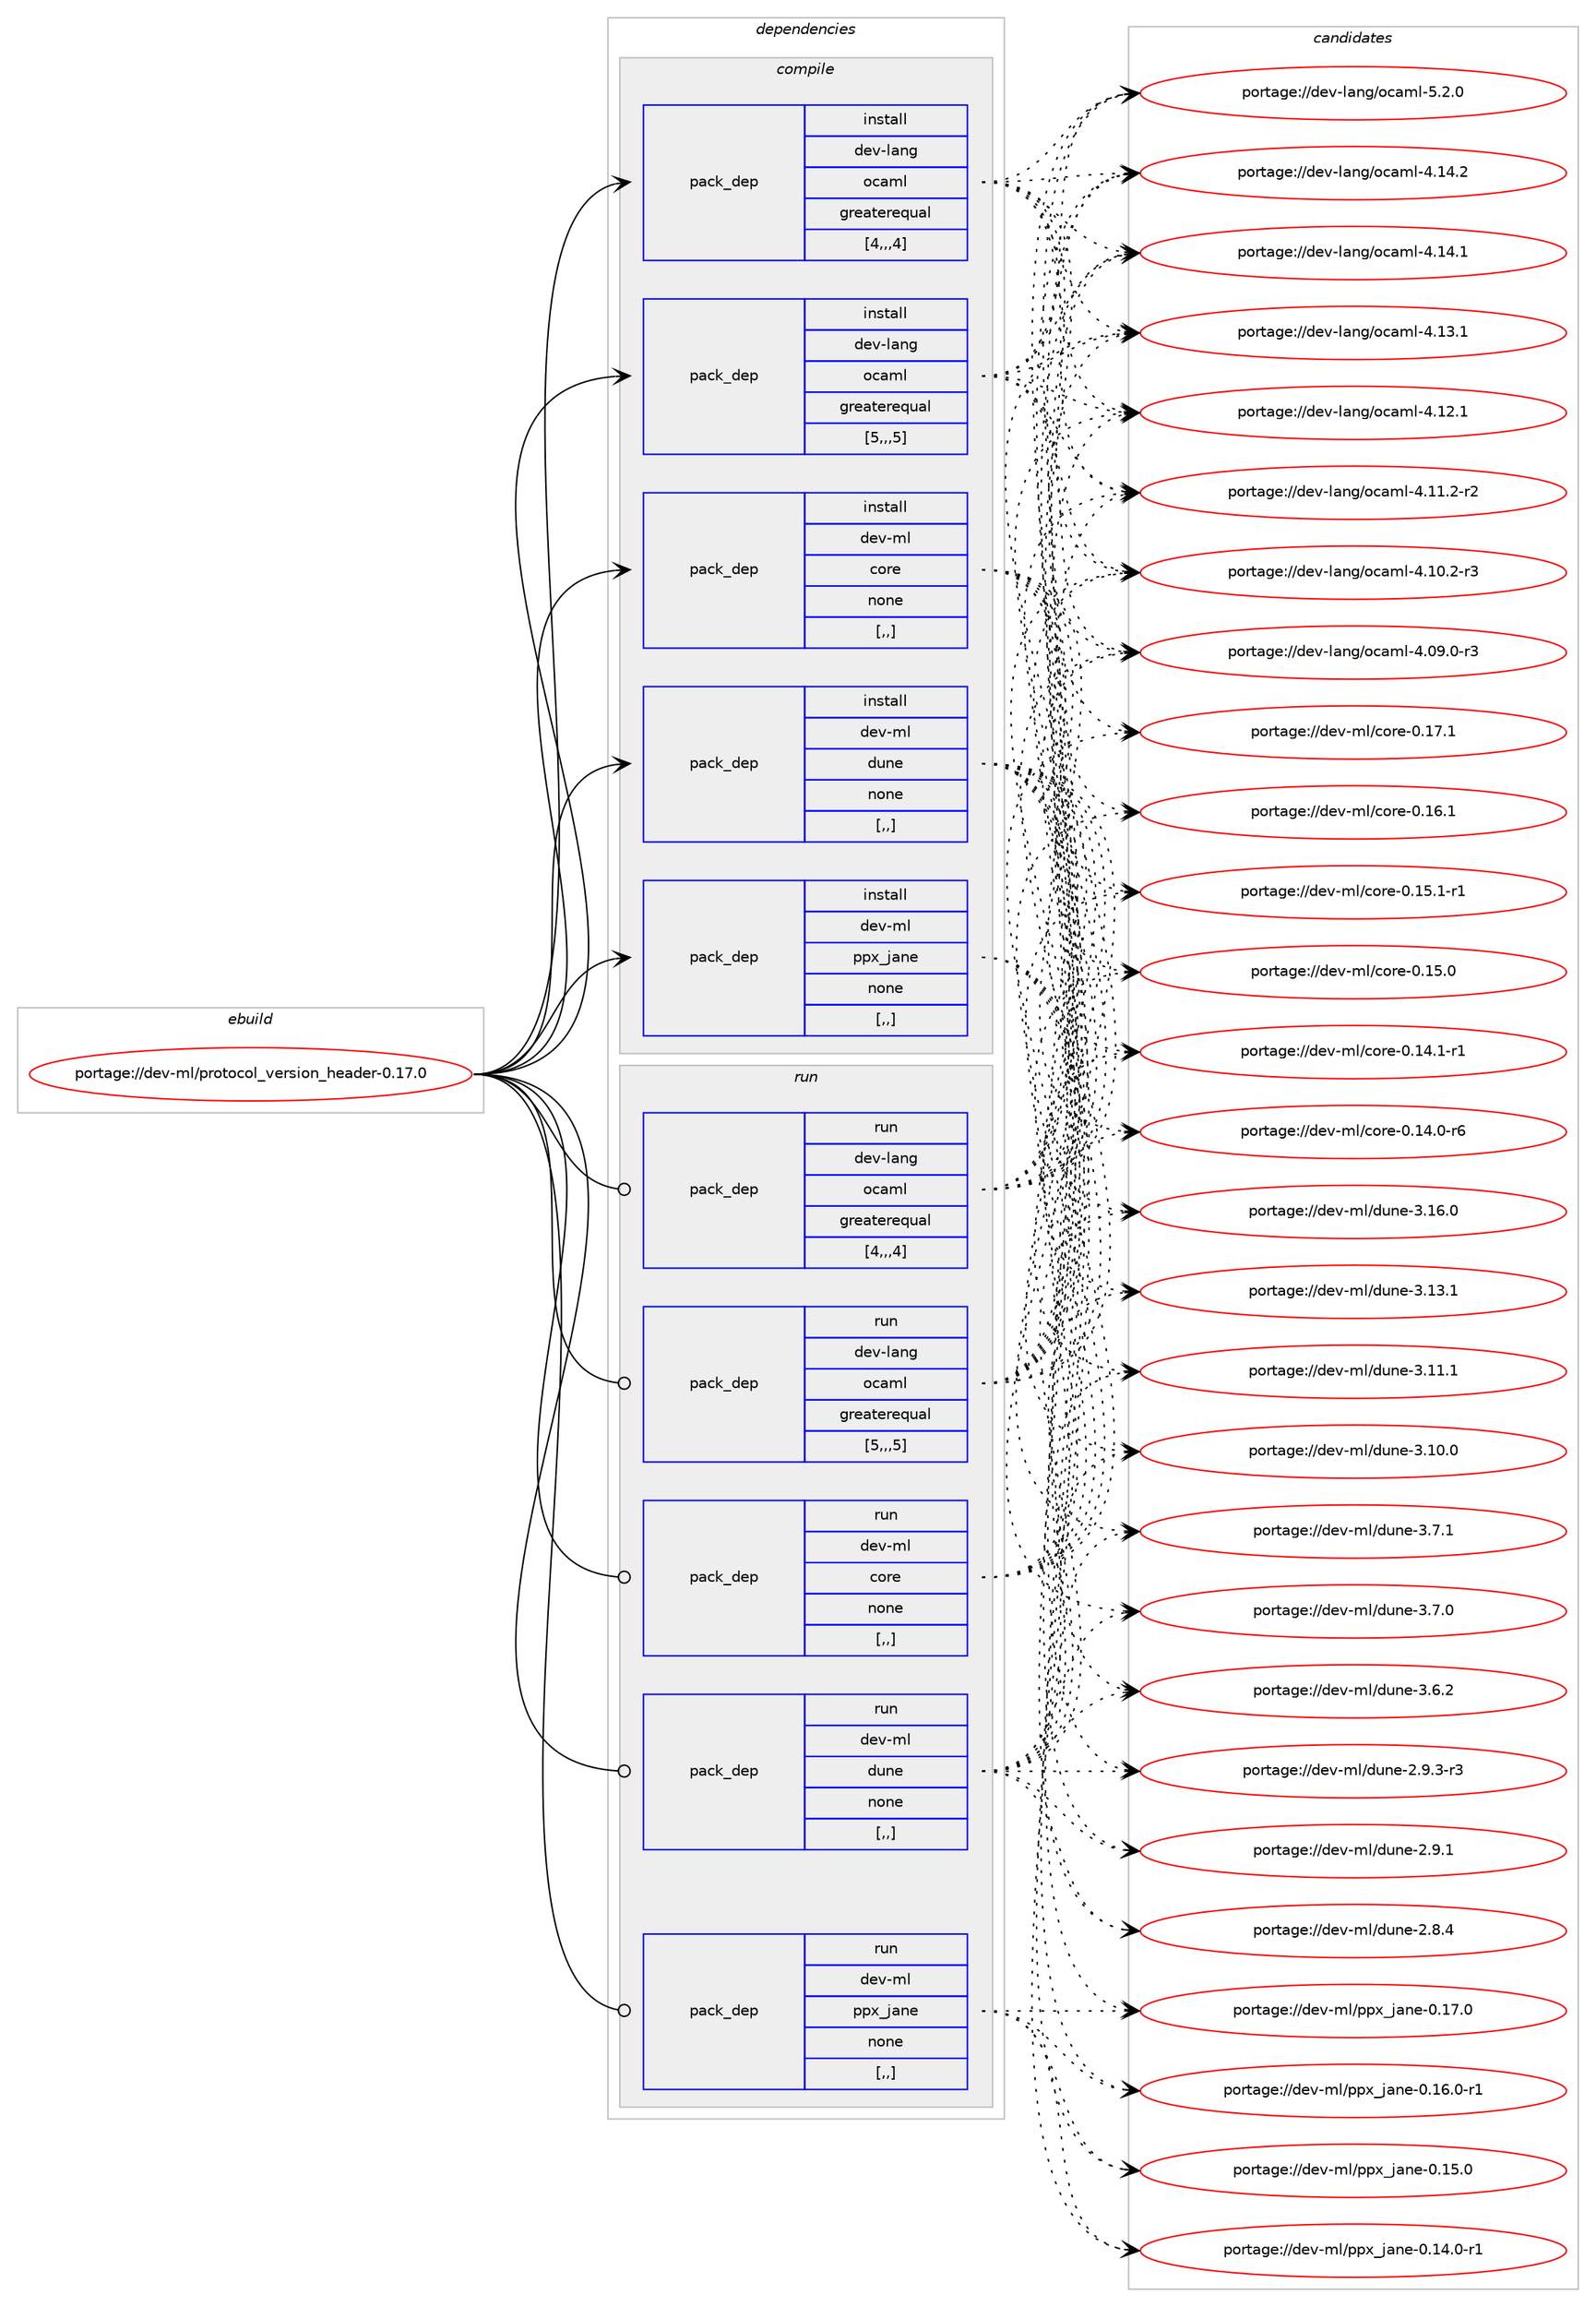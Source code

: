 digraph prolog {

# *************
# Graph options
# *************

newrank=true;
concentrate=true;
compound=true;
graph [rankdir=LR,fontname=Helvetica,fontsize=10,ranksep=1.5];#, ranksep=2.5, nodesep=0.2];
edge  [arrowhead=vee];
node  [fontname=Helvetica,fontsize=10];

# **********
# The ebuild
# **********

subgraph cluster_leftcol {
color=gray;
label=<<i>ebuild</i>>;
id [label="portage://dev-ml/protocol_version_header-0.17.0", color=red, width=4, href="../dev-ml/protocol_version_header-0.17.0.svg"];
}

# ****************
# The dependencies
# ****************

subgraph cluster_midcol {
color=gray;
label=<<i>dependencies</i>>;
subgraph cluster_compile {
fillcolor="#eeeeee";
style=filled;
label=<<i>compile</i>>;
subgraph pack93737 {
dependency124734 [label=<<TABLE BORDER="0" CELLBORDER="1" CELLSPACING="0" CELLPADDING="4" WIDTH="220"><TR><TD ROWSPAN="6" CELLPADDING="30">pack_dep</TD></TR><TR><TD WIDTH="110">install</TD></TR><TR><TD>dev-lang</TD></TR><TR><TD>ocaml</TD></TR><TR><TD>greaterequal</TD></TR><TR><TD>[4,,,4]</TD></TR></TABLE>>, shape=none, color=blue];
}
id:e -> dependency124734:w [weight=20,style="solid",arrowhead="vee"];
subgraph pack93738 {
dependency124735 [label=<<TABLE BORDER="0" CELLBORDER="1" CELLSPACING="0" CELLPADDING="4" WIDTH="220"><TR><TD ROWSPAN="6" CELLPADDING="30">pack_dep</TD></TR><TR><TD WIDTH="110">install</TD></TR><TR><TD>dev-lang</TD></TR><TR><TD>ocaml</TD></TR><TR><TD>greaterequal</TD></TR><TR><TD>[5,,,5]</TD></TR></TABLE>>, shape=none, color=blue];
}
id:e -> dependency124735:w [weight=20,style="solid",arrowhead="vee"];
subgraph pack93739 {
dependency124736 [label=<<TABLE BORDER="0" CELLBORDER="1" CELLSPACING="0" CELLPADDING="4" WIDTH="220"><TR><TD ROWSPAN="6" CELLPADDING="30">pack_dep</TD></TR><TR><TD WIDTH="110">install</TD></TR><TR><TD>dev-ml</TD></TR><TR><TD>core</TD></TR><TR><TD>none</TD></TR><TR><TD>[,,]</TD></TR></TABLE>>, shape=none, color=blue];
}
id:e -> dependency124736:w [weight=20,style="solid",arrowhead="vee"];
subgraph pack93740 {
dependency124737 [label=<<TABLE BORDER="0" CELLBORDER="1" CELLSPACING="0" CELLPADDING="4" WIDTH="220"><TR><TD ROWSPAN="6" CELLPADDING="30">pack_dep</TD></TR><TR><TD WIDTH="110">install</TD></TR><TR><TD>dev-ml</TD></TR><TR><TD>dune</TD></TR><TR><TD>none</TD></TR><TR><TD>[,,]</TD></TR></TABLE>>, shape=none, color=blue];
}
id:e -> dependency124737:w [weight=20,style="solid",arrowhead="vee"];
subgraph pack93741 {
dependency124738 [label=<<TABLE BORDER="0" CELLBORDER="1" CELLSPACING="0" CELLPADDING="4" WIDTH="220"><TR><TD ROWSPAN="6" CELLPADDING="30">pack_dep</TD></TR><TR><TD WIDTH="110">install</TD></TR><TR><TD>dev-ml</TD></TR><TR><TD>ppx_jane</TD></TR><TR><TD>none</TD></TR><TR><TD>[,,]</TD></TR></TABLE>>, shape=none, color=blue];
}
id:e -> dependency124738:w [weight=20,style="solid",arrowhead="vee"];
}
subgraph cluster_compileandrun {
fillcolor="#eeeeee";
style=filled;
label=<<i>compile and run</i>>;
}
subgraph cluster_run {
fillcolor="#eeeeee";
style=filled;
label=<<i>run</i>>;
subgraph pack93742 {
dependency124739 [label=<<TABLE BORDER="0" CELLBORDER="1" CELLSPACING="0" CELLPADDING="4" WIDTH="220"><TR><TD ROWSPAN="6" CELLPADDING="30">pack_dep</TD></TR><TR><TD WIDTH="110">run</TD></TR><TR><TD>dev-lang</TD></TR><TR><TD>ocaml</TD></TR><TR><TD>greaterequal</TD></TR><TR><TD>[4,,,4]</TD></TR></TABLE>>, shape=none, color=blue];
}
id:e -> dependency124739:w [weight=20,style="solid",arrowhead="odot"];
subgraph pack93743 {
dependency124740 [label=<<TABLE BORDER="0" CELLBORDER="1" CELLSPACING="0" CELLPADDING="4" WIDTH="220"><TR><TD ROWSPAN="6" CELLPADDING="30">pack_dep</TD></TR><TR><TD WIDTH="110">run</TD></TR><TR><TD>dev-lang</TD></TR><TR><TD>ocaml</TD></TR><TR><TD>greaterequal</TD></TR><TR><TD>[5,,,5]</TD></TR></TABLE>>, shape=none, color=blue];
}
id:e -> dependency124740:w [weight=20,style="solid",arrowhead="odot"];
subgraph pack93744 {
dependency124741 [label=<<TABLE BORDER="0" CELLBORDER="1" CELLSPACING="0" CELLPADDING="4" WIDTH="220"><TR><TD ROWSPAN="6" CELLPADDING="30">pack_dep</TD></TR><TR><TD WIDTH="110">run</TD></TR><TR><TD>dev-ml</TD></TR><TR><TD>core</TD></TR><TR><TD>none</TD></TR><TR><TD>[,,]</TD></TR></TABLE>>, shape=none, color=blue];
}
id:e -> dependency124741:w [weight=20,style="solid",arrowhead="odot"];
subgraph pack93745 {
dependency124742 [label=<<TABLE BORDER="0" CELLBORDER="1" CELLSPACING="0" CELLPADDING="4" WIDTH="220"><TR><TD ROWSPAN="6" CELLPADDING="30">pack_dep</TD></TR><TR><TD WIDTH="110">run</TD></TR><TR><TD>dev-ml</TD></TR><TR><TD>dune</TD></TR><TR><TD>none</TD></TR><TR><TD>[,,]</TD></TR></TABLE>>, shape=none, color=blue];
}
id:e -> dependency124742:w [weight=20,style="solid",arrowhead="odot"];
subgraph pack93746 {
dependency124743 [label=<<TABLE BORDER="0" CELLBORDER="1" CELLSPACING="0" CELLPADDING="4" WIDTH="220"><TR><TD ROWSPAN="6" CELLPADDING="30">pack_dep</TD></TR><TR><TD WIDTH="110">run</TD></TR><TR><TD>dev-ml</TD></TR><TR><TD>ppx_jane</TD></TR><TR><TD>none</TD></TR><TR><TD>[,,]</TD></TR></TABLE>>, shape=none, color=blue];
}
id:e -> dependency124743:w [weight=20,style="solid",arrowhead="odot"];
}
}

# **************
# The candidates
# **************

subgraph cluster_choices {
rank=same;
color=gray;
label=<<i>candidates</i>>;

subgraph choice93737 {
color=black;
nodesep=1;
choice1001011184510897110103471119997109108455346504648 [label="portage://dev-lang/ocaml-5.2.0", color=red, width=4,href="../dev-lang/ocaml-5.2.0.svg"];
choice100101118451089711010347111999710910845524649524650 [label="portage://dev-lang/ocaml-4.14.2", color=red, width=4,href="../dev-lang/ocaml-4.14.2.svg"];
choice100101118451089711010347111999710910845524649524649 [label="portage://dev-lang/ocaml-4.14.1", color=red, width=4,href="../dev-lang/ocaml-4.14.1.svg"];
choice100101118451089711010347111999710910845524649514649 [label="portage://dev-lang/ocaml-4.13.1", color=red, width=4,href="../dev-lang/ocaml-4.13.1.svg"];
choice100101118451089711010347111999710910845524649504649 [label="portage://dev-lang/ocaml-4.12.1", color=red, width=4,href="../dev-lang/ocaml-4.12.1.svg"];
choice1001011184510897110103471119997109108455246494946504511450 [label="portage://dev-lang/ocaml-4.11.2-r2", color=red, width=4,href="../dev-lang/ocaml-4.11.2-r2.svg"];
choice1001011184510897110103471119997109108455246494846504511451 [label="portage://dev-lang/ocaml-4.10.2-r3", color=red, width=4,href="../dev-lang/ocaml-4.10.2-r3.svg"];
choice1001011184510897110103471119997109108455246485746484511451 [label="portage://dev-lang/ocaml-4.09.0-r3", color=red, width=4,href="../dev-lang/ocaml-4.09.0-r3.svg"];
dependency124734:e -> choice1001011184510897110103471119997109108455346504648:w [style=dotted,weight="100"];
dependency124734:e -> choice100101118451089711010347111999710910845524649524650:w [style=dotted,weight="100"];
dependency124734:e -> choice100101118451089711010347111999710910845524649524649:w [style=dotted,weight="100"];
dependency124734:e -> choice100101118451089711010347111999710910845524649514649:w [style=dotted,weight="100"];
dependency124734:e -> choice100101118451089711010347111999710910845524649504649:w [style=dotted,weight="100"];
dependency124734:e -> choice1001011184510897110103471119997109108455246494946504511450:w [style=dotted,weight="100"];
dependency124734:e -> choice1001011184510897110103471119997109108455246494846504511451:w [style=dotted,weight="100"];
dependency124734:e -> choice1001011184510897110103471119997109108455246485746484511451:w [style=dotted,weight="100"];
}
subgraph choice93738 {
color=black;
nodesep=1;
choice1001011184510897110103471119997109108455346504648 [label="portage://dev-lang/ocaml-5.2.0", color=red, width=4,href="../dev-lang/ocaml-5.2.0.svg"];
choice100101118451089711010347111999710910845524649524650 [label="portage://dev-lang/ocaml-4.14.2", color=red, width=4,href="../dev-lang/ocaml-4.14.2.svg"];
choice100101118451089711010347111999710910845524649524649 [label="portage://dev-lang/ocaml-4.14.1", color=red, width=4,href="../dev-lang/ocaml-4.14.1.svg"];
choice100101118451089711010347111999710910845524649514649 [label="portage://dev-lang/ocaml-4.13.1", color=red, width=4,href="../dev-lang/ocaml-4.13.1.svg"];
choice100101118451089711010347111999710910845524649504649 [label="portage://dev-lang/ocaml-4.12.1", color=red, width=4,href="../dev-lang/ocaml-4.12.1.svg"];
choice1001011184510897110103471119997109108455246494946504511450 [label="portage://dev-lang/ocaml-4.11.2-r2", color=red, width=4,href="../dev-lang/ocaml-4.11.2-r2.svg"];
choice1001011184510897110103471119997109108455246494846504511451 [label="portage://dev-lang/ocaml-4.10.2-r3", color=red, width=4,href="../dev-lang/ocaml-4.10.2-r3.svg"];
choice1001011184510897110103471119997109108455246485746484511451 [label="portage://dev-lang/ocaml-4.09.0-r3", color=red, width=4,href="../dev-lang/ocaml-4.09.0-r3.svg"];
dependency124735:e -> choice1001011184510897110103471119997109108455346504648:w [style=dotted,weight="100"];
dependency124735:e -> choice100101118451089711010347111999710910845524649524650:w [style=dotted,weight="100"];
dependency124735:e -> choice100101118451089711010347111999710910845524649524649:w [style=dotted,weight="100"];
dependency124735:e -> choice100101118451089711010347111999710910845524649514649:w [style=dotted,weight="100"];
dependency124735:e -> choice100101118451089711010347111999710910845524649504649:w [style=dotted,weight="100"];
dependency124735:e -> choice1001011184510897110103471119997109108455246494946504511450:w [style=dotted,weight="100"];
dependency124735:e -> choice1001011184510897110103471119997109108455246494846504511451:w [style=dotted,weight="100"];
dependency124735:e -> choice1001011184510897110103471119997109108455246485746484511451:w [style=dotted,weight="100"];
}
subgraph choice93739 {
color=black;
nodesep=1;
choice10010111845109108479911111410145484649554649 [label="portage://dev-ml/core-0.17.1", color=red, width=4,href="../dev-ml/core-0.17.1.svg"];
choice10010111845109108479911111410145484649544649 [label="portage://dev-ml/core-0.16.1", color=red, width=4,href="../dev-ml/core-0.16.1.svg"];
choice100101118451091084799111114101454846495346494511449 [label="portage://dev-ml/core-0.15.1-r1", color=red, width=4,href="../dev-ml/core-0.15.1-r1.svg"];
choice10010111845109108479911111410145484649534648 [label="portage://dev-ml/core-0.15.0", color=red, width=4,href="../dev-ml/core-0.15.0.svg"];
choice100101118451091084799111114101454846495246494511449 [label="portage://dev-ml/core-0.14.1-r1", color=red, width=4,href="../dev-ml/core-0.14.1-r1.svg"];
choice100101118451091084799111114101454846495246484511454 [label="portage://dev-ml/core-0.14.0-r6", color=red, width=4,href="../dev-ml/core-0.14.0-r6.svg"];
dependency124736:e -> choice10010111845109108479911111410145484649554649:w [style=dotted,weight="100"];
dependency124736:e -> choice10010111845109108479911111410145484649544649:w [style=dotted,weight="100"];
dependency124736:e -> choice100101118451091084799111114101454846495346494511449:w [style=dotted,weight="100"];
dependency124736:e -> choice10010111845109108479911111410145484649534648:w [style=dotted,weight="100"];
dependency124736:e -> choice100101118451091084799111114101454846495246494511449:w [style=dotted,weight="100"];
dependency124736:e -> choice100101118451091084799111114101454846495246484511454:w [style=dotted,weight="100"];
}
subgraph choice93740 {
color=black;
nodesep=1;
choice100101118451091084710011711010145514649544648 [label="portage://dev-ml/dune-3.16.0", color=red, width=4,href="../dev-ml/dune-3.16.0.svg"];
choice100101118451091084710011711010145514649514649 [label="portage://dev-ml/dune-3.13.1", color=red, width=4,href="../dev-ml/dune-3.13.1.svg"];
choice100101118451091084710011711010145514649494649 [label="portage://dev-ml/dune-3.11.1", color=red, width=4,href="../dev-ml/dune-3.11.1.svg"];
choice100101118451091084710011711010145514649484648 [label="portage://dev-ml/dune-3.10.0", color=red, width=4,href="../dev-ml/dune-3.10.0.svg"];
choice1001011184510910847100117110101455146554649 [label="portage://dev-ml/dune-3.7.1", color=red, width=4,href="../dev-ml/dune-3.7.1.svg"];
choice1001011184510910847100117110101455146554648 [label="portage://dev-ml/dune-3.7.0", color=red, width=4,href="../dev-ml/dune-3.7.0.svg"];
choice1001011184510910847100117110101455146544650 [label="portage://dev-ml/dune-3.6.2", color=red, width=4,href="../dev-ml/dune-3.6.2.svg"];
choice10010111845109108471001171101014550465746514511451 [label="portage://dev-ml/dune-2.9.3-r3", color=red, width=4,href="../dev-ml/dune-2.9.3-r3.svg"];
choice1001011184510910847100117110101455046574649 [label="portage://dev-ml/dune-2.9.1", color=red, width=4,href="../dev-ml/dune-2.9.1.svg"];
choice1001011184510910847100117110101455046564652 [label="portage://dev-ml/dune-2.8.4", color=red, width=4,href="../dev-ml/dune-2.8.4.svg"];
dependency124737:e -> choice100101118451091084710011711010145514649544648:w [style=dotted,weight="100"];
dependency124737:e -> choice100101118451091084710011711010145514649514649:w [style=dotted,weight="100"];
dependency124737:e -> choice100101118451091084710011711010145514649494649:w [style=dotted,weight="100"];
dependency124737:e -> choice100101118451091084710011711010145514649484648:w [style=dotted,weight="100"];
dependency124737:e -> choice1001011184510910847100117110101455146554649:w [style=dotted,weight="100"];
dependency124737:e -> choice1001011184510910847100117110101455146554648:w [style=dotted,weight="100"];
dependency124737:e -> choice1001011184510910847100117110101455146544650:w [style=dotted,weight="100"];
dependency124737:e -> choice10010111845109108471001171101014550465746514511451:w [style=dotted,weight="100"];
dependency124737:e -> choice1001011184510910847100117110101455046574649:w [style=dotted,weight="100"];
dependency124737:e -> choice1001011184510910847100117110101455046564652:w [style=dotted,weight="100"];
}
subgraph choice93741 {
color=black;
nodesep=1;
choice1001011184510910847112112120951069711010145484649554648 [label="portage://dev-ml/ppx_jane-0.17.0", color=red, width=4,href="../dev-ml/ppx_jane-0.17.0.svg"];
choice10010111845109108471121121209510697110101454846495446484511449 [label="portage://dev-ml/ppx_jane-0.16.0-r1", color=red, width=4,href="../dev-ml/ppx_jane-0.16.0-r1.svg"];
choice1001011184510910847112112120951069711010145484649534648 [label="portage://dev-ml/ppx_jane-0.15.0", color=red, width=4,href="../dev-ml/ppx_jane-0.15.0.svg"];
choice10010111845109108471121121209510697110101454846495246484511449 [label="portage://dev-ml/ppx_jane-0.14.0-r1", color=red, width=4,href="../dev-ml/ppx_jane-0.14.0-r1.svg"];
dependency124738:e -> choice1001011184510910847112112120951069711010145484649554648:w [style=dotted,weight="100"];
dependency124738:e -> choice10010111845109108471121121209510697110101454846495446484511449:w [style=dotted,weight="100"];
dependency124738:e -> choice1001011184510910847112112120951069711010145484649534648:w [style=dotted,weight="100"];
dependency124738:e -> choice10010111845109108471121121209510697110101454846495246484511449:w [style=dotted,weight="100"];
}
subgraph choice93742 {
color=black;
nodesep=1;
choice1001011184510897110103471119997109108455346504648 [label="portage://dev-lang/ocaml-5.2.0", color=red, width=4,href="../dev-lang/ocaml-5.2.0.svg"];
choice100101118451089711010347111999710910845524649524650 [label="portage://dev-lang/ocaml-4.14.2", color=red, width=4,href="../dev-lang/ocaml-4.14.2.svg"];
choice100101118451089711010347111999710910845524649524649 [label="portage://dev-lang/ocaml-4.14.1", color=red, width=4,href="../dev-lang/ocaml-4.14.1.svg"];
choice100101118451089711010347111999710910845524649514649 [label="portage://dev-lang/ocaml-4.13.1", color=red, width=4,href="../dev-lang/ocaml-4.13.1.svg"];
choice100101118451089711010347111999710910845524649504649 [label="portage://dev-lang/ocaml-4.12.1", color=red, width=4,href="../dev-lang/ocaml-4.12.1.svg"];
choice1001011184510897110103471119997109108455246494946504511450 [label="portage://dev-lang/ocaml-4.11.2-r2", color=red, width=4,href="../dev-lang/ocaml-4.11.2-r2.svg"];
choice1001011184510897110103471119997109108455246494846504511451 [label="portage://dev-lang/ocaml-4.10.2-r3", color=red, width=4,href="../dev-lang/ocaml-4.10.2-r3.svg"];
choice1001011184510897110103471119997109108455246485746484511451 [label="portage://dev-lang/ocaml-4.09.0-r3", color=red, width=4,href="../dev-lang/ocaml-4.09.0-r3.svg"];
dependency124739:e -> choice1001011184510897110103471119997109108455346504648:w [style=dotted,weight="100"];
dependency124739:e -> choice100101118451089711010347111999710910845524649524650:w [style=dotted,weight="100"];
dependency124739:e -> choice100101118451089711010347111999710910845524649524649:w [style=dotted,weight="100"];
dependency124739:e -> choice100101118451089711010347111999710910845524649514649:w [style=dotted,weight="100"];
dependency124739:e -> choice100101118451089711010347111999710910845524649504649:w [style=dotted,weight="100"];
dependency124739:e -> choice1001011184510897110103471119997109108455246494946504511450:w [style=dotted,weight="100"];
dependency124739:e -> choice1001011184510897110103471119997109108455246494846504511451:w [style=dotted,weight="100"];
dependency124739:e -> choice1001011184510897110103471119997109108455246485746484511451:w [style=dotted,weight="100"];
}
subgraph choice93743 {
color=black;
nodesep=1;
choice1001011184510897110103471119997109108455346504648 [label="portage://dev-lang/ocaml-5.2.0", color=red, width=4,href="../dev-lang/ocaml-5.2.0.svg"];
choice100101118451089711010347111999710910845524649524650 [label="portage://dev-lang/ocaml-4.14.2", color=red, width=4,href="../dev-lang/ocaml-4.14.2.svg"];
choice100101118451089711010347111999710910845524649524649 [label="portage://dev-lang/ocaml-4.14.1", color=red, width=4,href="../dev-lang/ocaml-4.14.1.svg"];
choice100101118451089711010347111999710910845524649514649 [label="portage://dev-lang/ocaml-4.13.1", color=red, width=4,href="../dev-lang/ocaml-4.13.1.svg"];
choice100101118451089711010347111999710910845524649504649 [label="portage://dev-lang/ocaml-4.12.1", color=red, width=4,href="../dev-lang/ocaml-4.12.1.svg"];
choice1001011184510897110103471119997109108455246494946504511450 [label="portage://dev-lang/ocaml-4.11.2-r2", color=red, width=4,href="../dev-lang/ocaml-4.11.2-r2.svg"];
choice1001011184510897110103471119997109108455246494846504511451 [label="portage://dev-lang/ocaml-4.10.2-r3", color=red, width=4,href="../dev-lang/ocaml-4.10.2-r3.svg"];
choice1001011184510897110103471119997109108455246485746484511451 [label="portage://dev-lang/ocaml-4.09.0-r3", color=red, width=4,href="../dev-lang/ocaml-4.09.0-r3.svg"];
dependency124740:e -> choice1001011184510897110103471119997109108455346504648:w [style=dotted,weight="100"];
dependency124740:e -> choice100101118451089711010347111999710910845524649524650:w [style=dotted,weight="100"];
dependency124740:e -> choice100101118451089711010347111999710910845524649524649:w [style=dotted,weight="100"];
dependency124740:e -> choice100101118451089711010347111999710910845524649514649:w [style=dotted,weight="100"];
dependency124740:e -> choice100101118451089711010347111999710910845524649504649:w [style=dotted,weight="100"];
dependency124740:e -> choice1001011184510897110103471119997109108455246494946504511450:w [style=dotted,weight="100"];
dependency124740:e -> choice1001011184510897110103471119997109108455246494846504511451:w [style=dotted,weight="100"];
dependency124740:e -> choice1001011184510897110103471119997109108455246485746484511451:w [style=dotted,weight="100"];
}
subgraph choice93744 {
color=black;
nodesep=1;
choice10010111845109108479911111410145484649554649 [label="portage://dev-ml/core-0.17.1", color=red, width=4,href="../dev-ml/core-0.17.1.svg"];
choice10010111845109108479911111410145484649544649 [label="portage://dev-ml/core-0.16.1", color=red, width=4,href="../dev-ml/core-0.16.1.svg"];
choice100101118451091084799111114101454846495346494511449 [label="portage://dev-ml/core-0.15.1-r1", color=red, width=4,href="../dev-ml/core-0.15.1-r1.svg"];
choice10010111845109108479911111410145484649534648 [label="portage://dev-ml/core-0.15.0", color=red, width=4,href="../dev-ml/core-0.15.0.svg"];
choice100101118451091084799111114101454846495246494511449 [label="portage://dev-ml/core-0.14.1-r1", color=red, width=4,href="../dev-ml/core-0.14.1-r1.svg"];
choice100101118451091084799111114101454846495246484511454 [label="portage://dev-ml/core-0.14.0-r6", color=red, width=4,href="../dev-ml/core-0.14.0-r6.svg"];
dependency124741:e -> choice10010111845109108479911111410145484649554649:w [style=dotted,weight="100"];
dependency124741:e -> choice10010111845109108479911111410145484649544649:w [style=dotted,weight="100"];
dependency124741:e -> choice100101118451091084799111114101454846495346494511449:w [style=dotted,weight="100"];
dependency124741:e -> choice10010111845109108479911111410145484649534648:w [style=dotted,weight="100"];
dependency124741:e -> choice100101118451091084799111114101454846495246494511449:w [style=dotted,weight="100"];
dependency124741:e -> choice100101118451091084799111114101454846495246484511454:w [style=dotted,weight="100"];
}
subgraph choice93745 {
color=black;
nodesep=1;
choice100101118451091084710011711010145514649544648 [label="portage://dev-ml/dune-3.16.0", color=red, width=4,href="../dev-ml/dune-3.16.0.svg"];
choice100101118451091084710011711010145514649514649 [label="portage://dev-ml/dune-3.13.1", color=red, width=4,href="../dev-ml/dune-3.13.1.svg"];
choice100101118451091084710011711010145514649494649 [label="portage://dev-ml/dune-3.11.1", color=red, width=4,href="../dev-ml/dune-3.11.1.svg"];
choice100101118451091084710011711010145514649484648 [label="portage://dev-ml/dune-3.10.0", color=red, width=4,href="../dev-ml/dune-3.10.0.svg"];
choice1001011184510910847100117110101455146554649 [label="portage://dev-ml/dune-3.7.1", color=red, width=4,href="../dev-ml/dune-3.7.1.svg"];
choice1001011184510910847100117110101455146554648 [label="portage://dev-ml/dune-3.7.0", color=red, width=4,href="../dev-ml/dune-3.7.0.svg"];
choice1001011184510910847100117110101455146544650 [label="portage://dev-ml/dune-3.6.2", color=red, width=4,href="../dev-ml/dune-3.6.2.svg"];
choice10010111845109108471001171101014550465746514511451 [label="portage://dev-ml/dune-2.9.3-r3", color=red, width=4,href="../dev-ml/dune-2.9.3-r3.svg"];
choice1001011184510910847100117110101455046574649 [label="portage://dev-ml/dune-2.9.1", color=red, width=4,href="../dev-ml/dune-2.9.1.svg"];
choice1001011184510910847100117110101455046564652 [label="portage://dev-ml/dune-2.8.4", color=red, width=4,href="../dev-ml/dune-2.8.4.svg"];
dependency124742:e -> choice100101118451091084710011711010145514649544648:w [style=dotted,weight="100"];
dependency124742:e -> choice100101118451091084710011711010145514649514649:w [style=dotted,weight="100"];
dependency124742:e -> choice100101118451091084710011711010145514649494649:w [style=dotted,weight="100"];
dependency124742:e -> choice100101118451091084710011711010145514649484648:w [style=dotted,weight="100"];
dependency124742:e -> choice1001011184510910847100117110101455146554649:w [style=dotted,weight="100"];
dependency124742:e -> choice1001011184510910847100117110101455146554648:w [style=dotted,weight="100"];
dependency124742:e -> choice1001011184510910847100117110101455146544650:w [style=dotted,weight="100"];
dependency124742:e -> choice10010111845109108471001171101014550465746514511451:w [style=dotted,weight="100"];
dependency124742:e -> choice1001011184510910847100117110101455046574649:w [style=dotted,weight="100"];
dependency124742:e -> choice1001011184510910847100117110101455046564652:w [style=dotted,weight="100"];
}
subgraph choice93746 {
color=black;
nodesep=1;
choice1001011184510910847112112120951069711010145484649554648 [label="portage://dev-ml/ppx_jane-0.17.0", color=red, width=4,href="../dev-ml/ppx_jane-0.17.0.svg"];
choice10010111845109108471121121209510697110101454846495446484511449 [label="portage://dev-ml/ppx_jane-0.16.0-r1", color=red, width=4,href="../dev-ml/ppx_jane-0.16.0-r1.svg"];
choice1001011184510910847112112120951069711010145484649534648 [label="portage://dev-ml/ppx_jane-0.15.0", color=red, width=4,href="../dev-ml/ppx_jane-0.15.0.svg"];
choice10010111845109108471121121209510697110101454846495246484511449 [label="portage://dev-ml/ppx_jane-0.14.0-r1", color=red, width=4,href="../dev-ml/ppx_jane-0.14.0-r1.svg"];
dependency124743:e -> choice1001011184510910847112112120951069711010145484649554648:w [style=dotted,weight="100"];
dependency124743:e -> choice10010111845109108471121121209510697110101454846495446484511449:w [style=dotted,weight="100"];
dependency124743:e -> choice1001011184510910847112112120951069711010145484649534648:w [style=dotted,weight="100"];
dependency124743:e -> choice10010111845109108471121121209510697110101454846495246484511449:w [style=dotted,weight="100"];
}
}

}
